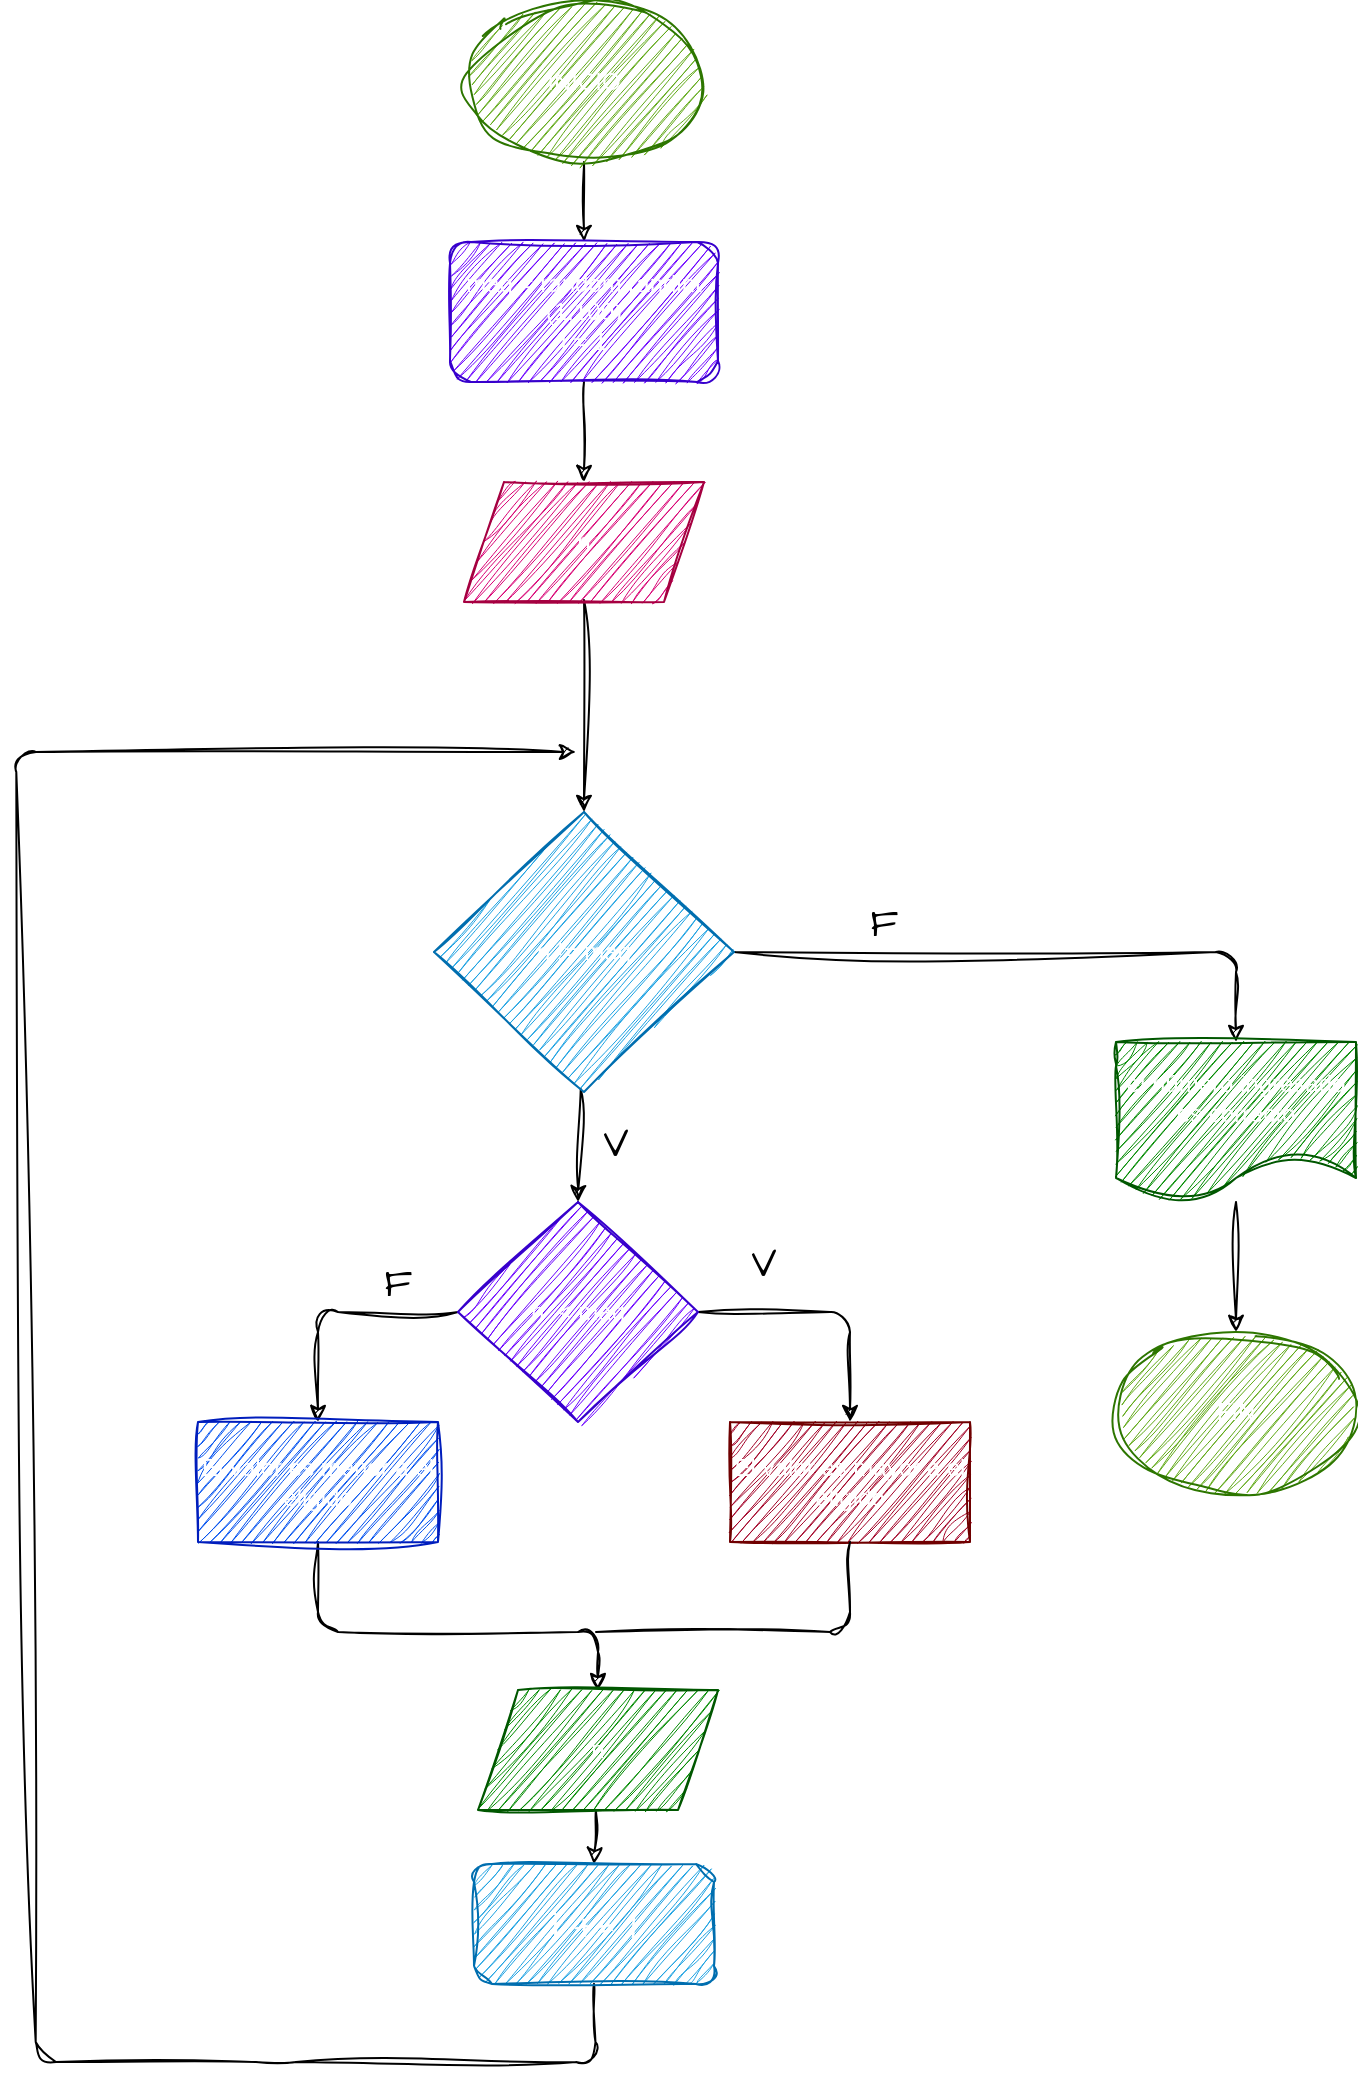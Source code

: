 <mxfile>
    <diagram id="M5gb_JYGKCCD6-IElQiC" name="Página-1">
        <mxGraphModel dx="1040" dy="457" grid="1" gridSize="10" guides="1" tooltips="1" connect="1" arrows="1" fold="1" page="1" pageScale="1" pageWidth="827" pageHeight="1169" math="0" shadow="0">
            <root>
                <mxCell id="0"/>
                <mxCell id="1" parent="0"/>
                <mxCell id="18" style="edgeStyle=none;html=1;sketch=1;curveFitting=1;jiggle=2;" edge="1" parent="1" source="2" target="4">
                    <mxGeometry relative="1" as="geometry"/>
                </mxCell>
                <mxCell id="2" value="INICIO" style="ellipse;whiteSpace=wrap;html=1;sketch=1;curveFitting=1;jiggle=2;fillColor=#60a917;fontColor=#ffffff;strokeColor=#2D7600;" vertex="1" parent="1">
                    <mxGeometry x="354" y="20" width="120" height="80" as="geometry"/>
                </mxCell>
                <mxCell id="20" style="edgeStyle=none;html=1;sketch=1;curveFitting=1;jiggle=2;entryX=0.5;entryY=0;entryDx=0;entryDy=0;" edge="1" parent="1" target="5">
                    <mxGeometry relative="1" as="geometry">
                        <mxPoint x="414" y="319" as="sourcePoint"/>
                        <mxPoint x="414" y="524" as="targetPoint"/>
                    </mxGeometry>
                </mxCell>
                <mxCell id="3" value="n" style="shape=parallelogram;perimeter=parallelogramPerimeter;whiteSpace=wrap;html=1;fixedSize=1;sketch=1;curveFitting=1;jiggle=2;fillColor=#d80073;fontColor=#ffffff;strokeColor=#A50040;" vertex="1" parent="1">
                    <mxGeometry x="354" y="260" width="120" height="60" as="geometry"/>
                </mxCell>
                <mxCell id="19" style="edgeStyle=none;html=1;sketch=1;curveFitting=1;jiggle=2;" edge="1" parent="1" source="4" target="3">
                    <mxGeometry relative="1" as="geometry"/>
                </mxCell>
                <mxCell id="4" value="maq = random.randint&lt;br&gt;(1,100)&lt;br&gt;i = 1" style="rounded=1;whiteSpace=wrap;html=1;sketch=1;curveFitting=1;jiggle=2;fillColor=#6a00ff;fontColor=#ffffff;strokeColor=#3700CC;" vertex="1" parent="1">
                    <mxGeometry x="347" y="140" width="134" height="70" as="geometry"/>
                </mxCell>
                <mxCell id="27" style="edgeStyle=none;html=1;entryX=0.5;entryY=0;entryDx=0;entryDy=0;sketch=1;curveFitting=1;jiggle=2;" edge="1" parent="1" source="5" target="7">
                    <mxGeometry relative="1" as="geometry"/>
                </mxCell>
                <mxCell id="31" style="edgeStyle=none;html=1;entryX=0.5;entryY=0;entryDx=0;entryDy=0;sketch=1;curveFitting=1;jiggle=2;" edge="1" parent="1" source="5" target="30">
                    <mxGeometry relative="1" as="geometry">
                        <Array as="points">
                            <mxPoint x="740" y="495"/>
                        </Array>
                    </mxGeometry>
                </mxCell>
                <mxCell id="5" value="n != maq" style="rhombus;whiteSpace=wrap;html=1;sketch=1;curveFitting=1;jiggle=2;fillColor=#1ba1e2;fontColor=#ffffff;strokeColor=#006EAF;" vertex="1" parent="1">
                    <mxGeometry x="339" y="425" width="150" height="140" as="geometry"/>
                </mxCell>
                <mxCell id="10" style="edgeStyle=none;html=1;entryX=0.5;entryY=0;entryDx=0;entryDy=0;sketch=1;curveFitting=1;jiggle=2;" edge="1" parent="1" source="7" target="8">
                    <mxGeometry relative="1" as="geometry">
                        <Array as="points">
                            <mxPoint x="547" y="675"/>
                        </Array>
                    </mxGeometry>
                </mxCell>
                <mxCell id="11" style="edgeStyle=none;html=1;entryX=0.5;entryY=0;entryDx=0;entryDy=0;sketch=1;curveFitting=1;jiggle=2;" edge="1" parent="1" source="7" target="9">
                    <mxGeometry relative="1" as="geometry">
                        <Array as="points">
                            <mxPoint x="281" y="675"/>
                        </Array>
                    </mxGeometry>
                </mxCell>
                <mxCell id="7" value="n&amp;nbsp; &amp;lt; maq" style="rhombus;whiteSpace=wrap;html=1;sketch=1;curveFitting=1;jiggle=2;fillColor=#6a00ff;fontColor=#ffffff;strokeColor=#3700CC;" vertex="1" parent="1">
                    <mxGeometry x="351" y="620" width="120" height="110" as="geometry"/>
                </mxCell>
                <mxCell id="8" value="El valor es mayor a el eligido" style="rounded=0;whiteSpace=wrap;html=1;sketch=1;curveFitting=1;jiggle=2;fillColor=#a20025;fontColor=#ffffff;strokeColor=#6F0000;" vertex="1" parent="1">
                    <mxGeometry x="487" y="730" width="120" height="60" as="geometry"/>
                </mxCell>
                <mxCell id="25" style="edgeStyle=none;html=1;entryX=0.5;entryY=0;entryDx=0;entryDy=0;sketch=1;curveFitting=1;jiggle=2;" edge="1" parent="1" source="9" target="24">
                    <mxGeometry relative="1" as="geometry">
                        <Array as="points">
                            <mxPoint x="281" y="835"/>
                            <mxPoint x="421" y="835"/>
                        </Array>
                    </mxGeometry>
                </mxCell>
                <mxCell id="9" value="El valor es menor a el eligido" style="rounded=0;whiteSpace=wrap;html=1;sketch=1;curveFitting=1;jiggle=2;fillColor=#0050ef;fontColor=#ffffff;strokeColor=#001DBC;" vertex="1" parent="1">
                    <mxGeometry x="221" y="730" width="120" height="60" as="geometry"/>
                </mxCell>
                <mxCell id="28" style="edgeStyle=none;html=1;sketch=1;curveFitting=1;jiggle=2;exitX=0.5;exitY=1;exitDx=0;exitDy=0;" edge="1" parent="1" source="38">
                    <mxGeometry relative="1" as="geometry">
                        <mxPoint x="410" y="395" as="targetPoint"/>
                        <mxPoint x="280" y="990" as="sourcePoint"/>
                        <Array as="points">
                            <mxPoint x="420" y="1050"/>
                            <mxPoint x="260" y="1050"/>
                            <mxPoint x="140" y="1050"/>
                            <mxPoint x="130" y="395"/>
                        </Array>
                    </mxGeometry>
                </mxCell>
                <mxCell id="39" style="edgeStyle=none;sketch=1;hachureGap=4;jiggle=2;curveFitting=1;html=1;entryX=0.5;entryY=0;entryDx=0;entryDy=0;fontFamily=Architects Daughter;fontSource=https%3A%2F%2Ffonts.googleapis.com%2Fcss%3Ffamily%3DArchitects%2BDaughter;fontSize=16;" edge="1" parent="1" source="24" target="38">
                    <mxGeometry relative="1" as="geometry"/>
                </mxCell>
                <mxCell id="24" value="n" style="shape=parallelogram;perimeter=parallelogramPerimeter;whiteSpace=wrap;html=1;fixedSize=1;sketch=1;curveFitting=1;jiggle=2;fillColor=#008a00;fontColor=#ffffff;strokeColor=#005700;" vertex="1" parent="1">
                    <mxGeometry x="361" y="864" width="120" height="60" as="geometry"/>
                </mxCell>
                <mxCell id="26" value="" style="endArrow=none;html=1;exitX=0.5;exitY=1;exitDx=0;exitDy=0;sketch=1;curveFitting=1;jiggle=2;" edge="1" parent="1" source="8">
                    <mxGeometry width="50" height="50" relative="1" as="geometry">
                        <mxPoint x="360" y="725" as="sourcePoint"/>
                        <mxPoint x="420" y="835" as="targetPoint"/>
                        <Array as="points">
                            <mxPoint x="547" y="835"/>
                        </Array>
                    </mxGeometry>
                </mxCell>
                <mxCell id="33" style="edgeStyle=none;sketch=1;hachureGap=4;jiggle=2;curveFitting=1;html=1;entryX=0.5;entryY=0;entryDx=0;entryDy=0;fontFamily=Architects Daughter;fontSource=https%3A%2F%2Ffonts.googleapis.com%2Fcss%3Ffamily%3DArchitects%2BDaughter;fontSize=16;" edge="1" parent="1" source="30" target="32">
                    <mxGeometry relative="1" as="geometry"/>
                </mxCell>
                <mxCell id="30" value="el número ingresado es correcto" style="shape=document;whiteSpace=wrap;html=1;boundedLbl=1;sketch=1;curveFitting=1;jiggle=2;fillColor=#008a00;fontColor=#ffffff;strokeColor=#005700;" vertex="1" parent="1">
                    <mxGeometry x="680" y="540" width="120" height="80" as="geometry"/>
                </mxCell>
                <mxCell id="32" value="FIN" style="ellipse;whiteSpace=wrap;html=1;sketch=1;curveFitting=1;jiggle=2;fillColor=#60a917;fontColor=#ffffff;strokeColor=#2D7600;" vertex="1" parent="1">
                    <mxGeometry x="680" y="685" width="120" height="80" as="geometry"/>
                </mxCell>
                <mxCell id="34" value="V" style="text;html=1;strokeColor=none;fillColor=none;align=center;verticalAlign=middle;whiteSpace=wrap;rounded=0;sketch=1;hachureGap=4;jiggle=2;curveFitting=1;fontFamily=Architects Daughter;fontSource=https%3A%2F%2Ffonts.googleapis.com%2Fcss%3Ffamily%3DArchitects%2BDaughter;fontSize=20;" vertex="1" parent="1">
                    <mxGeometry x="474" y="635" width="60" height="30" as="geometry"/>
                </mxCell>
                <mxCell id="35" value="F" style="text;html=1;strokeColor=none;fillColor=none;align=center;verticalAlign=middle;whiteSpace=wrap;rounded=0;sketch=1;hachureGap=4;jiggle=2;curveFitting=1;fontFamily=Architects Daughter;fontSource=https%3A%2F%2Ffonts.googleapis.com%2Fcss%3Ffamily%3DArchitects%2BDaughter;fontSize=20;" vertex="1" parent="1">
                    <mxGeometry x="291" y="645" width="60" height="30" as="geometry"/>
                </mxCell>
                <mxCell id="36" value="V" style="text;html=1;strokeColor=none;fillColor=none;align=center;verticalAlign=middle;whiteSpace=wrap;rounded=0;sketch=1;hachureGap=4;jiggle=2;curveFitting=1;fontFamily=Architects Daughter;fontSource=https%3A%2F%2Ffonts.googleapis.com%2Fcss%3Ffamily%3DArchitects%2BDaughter;fontSize=20;" vertex="1" parent="1">
                    <mxGeometry x="400" y="575" width="60" height="30" as="geometry"/>
                </mxCell>
                <mxCell id="37" value="F" style="text;html=1;strokeColor=none;fillColor=none;align=center;verticalAlign=middle;whiteSpace=wrap;rounded=0;sketch=1;hachureGap=4;jiggle=2;curveFitting=1;fontFamily=Architects Daughter;fontSource=https%3A%2F%2Ffonts.googleapis.com%2Fcss%3Ffamily%3DArchitects%2BDaughter;fontSize=20;" vertex="1" parent="1">
                    <mxGeometry x="534" y="465" width="60" height="30" as="geometry"/>
                </mxCell>
                <mxCell id="38" value="i += 1" style="rounded=1;whiteSpace=wrap;html=1;sketch=1;hachureGap=4;jiggle=2;curveFitting=1;fontFamily=Architects Daughter;fontSource=https%3A%2F%2Ffonts.googleapis.com%2Fcss%3Ffamily%3DArchitects%2BDaughter;fontSize=20;fillColor=#1ba1e2;fontColor=#ffffff;strokeColor=#006EAF;" vertex="1" parent="1">
                    <mxGeometry x="359" y="951" width="120" height="60" as="geometry"/>
                </mxCell>
            </root>
        </mxGraphModel>
    </diagram>
</mxfile>